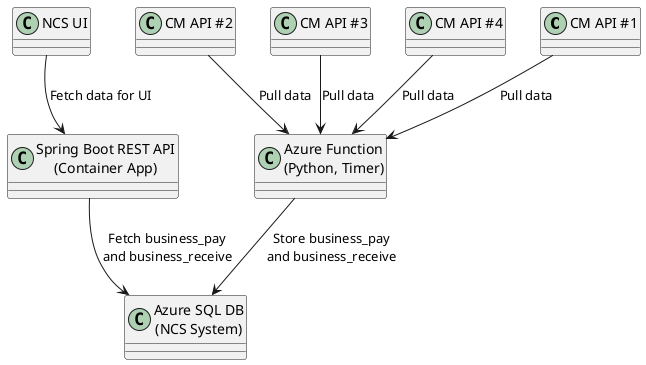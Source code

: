 @startuml
!define RECTANGLE class

RECTANGLE "CM API #1" as CM1
RECTANGLE "CM API #2" as CM2
RECTANGLE "CM API #3" as CM3
RECTANGLE "CM API #4" as CM4

RECTANGLE "Azure Function\n(Python, Timer)" as FunctionApp
RECTANGLE "Azure SQL DB\n(NCS System)" as SQLDB
RECTANGLE "Spring Boot REST API\n(Container App)" as SpringBootAPI
RECTANGLE "NCS UI" as NCSUI

CM1 --> FunctionApp : Pull data
CM2 --> FunctionApp : Pull data
CM3 --> FunctionApp : Pull data
CM4 --> FunctionApp : Pull data

FunctionApp --> SQLDB : Store business_pay\nand business_receive

SpringBootAPI --> SQLDB : Fetch business_pay\nand business_receive

NCSUI --> SpringBootAPI : Fetch data for UI

@enduml